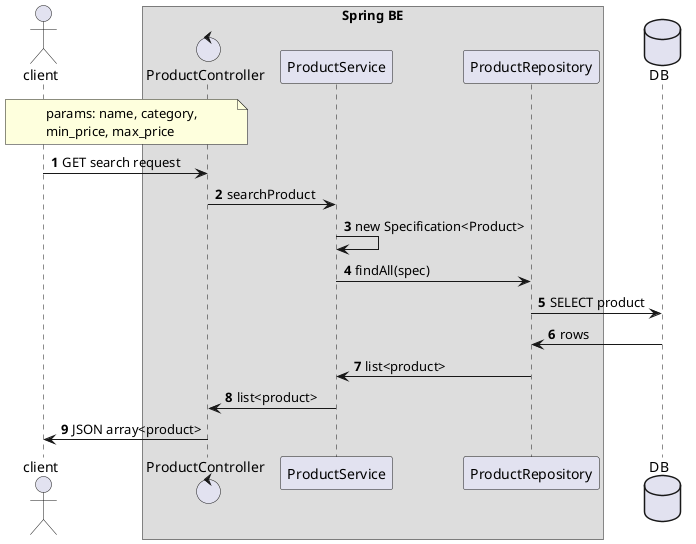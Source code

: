 @startuml
'https://plantuml.com/sequence-diagram

autonumber

actor client

box Spring BE
control ProductController
participant ProductService
participant ProductRepository
end box
database DB

note over client, ProductController
    params: name, category,
    min_price, max_price
end note
client -> ProductController: GET search request


ProductController -> ProductService: searchProduct
ProductService -> ProductService: new Specification<Product>
ProductService -> ProductRepository: findAll(spec)
ProductRepository -> DB : SELECT product
DB -> ProductRepository : rows
ProductRepository -> ProductService : list<product>
ProductService -> ProductController : list<product>
ProductController -> client : JSON array<product>

@enduml